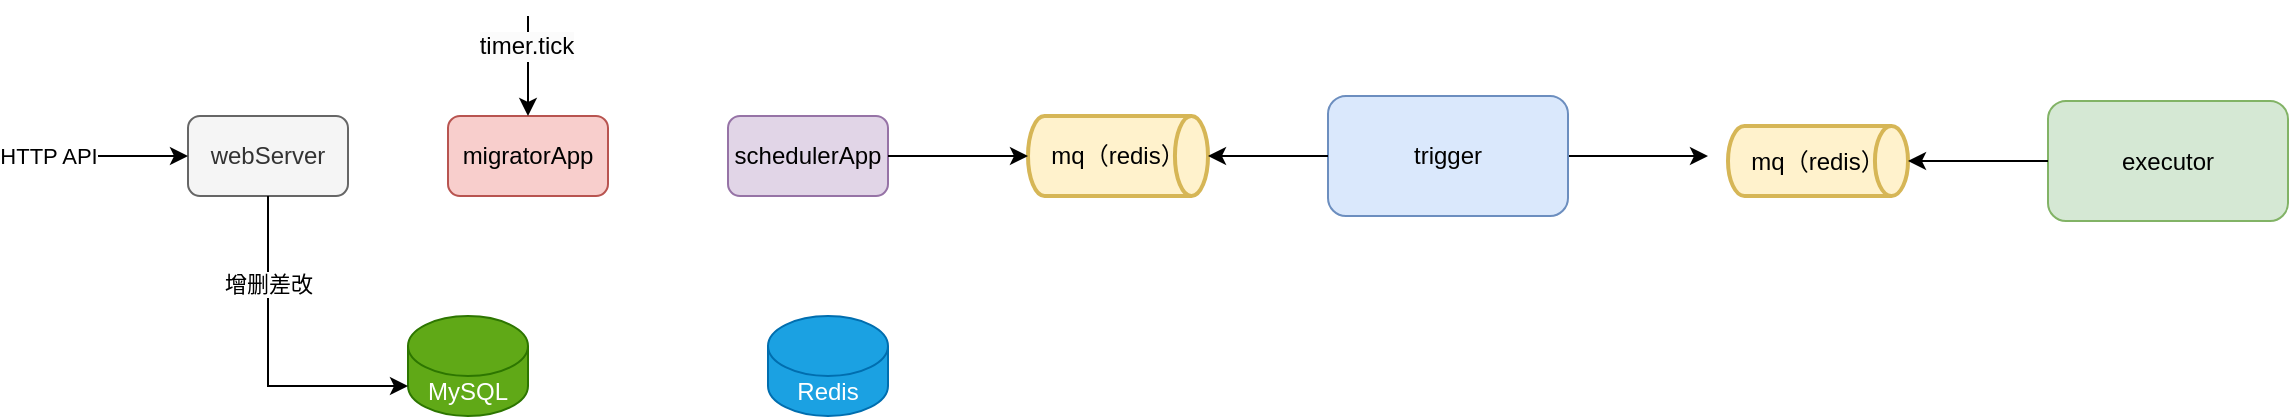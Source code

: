 <mxfile version="26.1.1">
  <diagram name="Page-1" id="efa7a0a1-bf9b-a30e-e6df-94a7791c09e9">
    <mxGraphModel dx="1434" dy="844" grid="1" gridSize="10" guides="1" tooltips="1" connect="1" arrows="1" fold="1" page="1" pageScale="1" pageWidth="2339" pageHeight="3300" background="none" math="0" shadow="0">
      <root>
        <mxCell id="0" />
        <mxCell id="1" parent="0" />
        <mxCell id="YoGOPwUpyZbq-qjVDjEg-136" style="edgeStyle=orthogonalEdgeStyle;rounded=0;orthogonalLoop=1;jettySize=auto;html=1;" edge="1" parent="1" source="YoGOPwUpyZbq-qjVDjEg-115">
          <mxGeometry relative="1" as="geometry">
            <mxPoint x="1050" y="320" as="targetPoint" />
          </mxGeometry>
        </mxCell>
        <mxCell id="YoGOPwUpyZbq-qjVDjEg-115" value="trigger" style="rounded=1;whiteSpace=wrap;html=1;fillColor=#dae8fc;strokeColor=#6c8ebf;" vertex="1" parent="1">
          <mxGeometry x="860" y="290" width="120" height="60" as="geometry" />
        </mxCell>
        <mxCell id="YoGOPwUpyZbq-qjVDjEg-116" value="executor" style="rounded=1;whiteSpace=wrap;html=1;fillColor=#d5e8d4;strokeColor=#82b366;" vertex="1" parent="1">
          <mxGeometry x="1220" y="292.5" width="120" height="60" as="geometry" />
        </mxCell>
        <mxCell id="YoGOPwUpyZbq-qjVDjEg-117" value="webServer" style="rounded=1;whiteSpace=wrap;html=1;fillColor=#f5f5f5;fontColor=#333333;strokeColor=#666666;" vertex="1" parent="1">
          <mxGeometry x="290" y="300" width="80" height="40" as="geometry" />
        </mxCell>
        <mxCell id="YoGOPwUpyZbq-qjVDjEg-118" value="migratorApp" style="rounded=1;whiteSpace=wrap;html=1;fillColor=#f8cecc;strokeColor=#b85450;" vertex="1" parent="1">
          <mxGeometry x="420" y="300" width="80" height="40" as="geometry" />
        </mxCell>
        <mxCell id="YoGOPwUpyZbq-qjVDjEg-119" value="schedulerApp" style="rounded=1;whiteSpace=wrap;html=1;fillColor=#e1d5e7;strokeColor=#9673a6;" vertex="1" parent="1">
          <mxGeometry x="560" y="300" width="80" height="40" as="geometry" />
        </mxCell>
        <mxCell id="YoGOPwUpyZbq-qjVDjEg-120" value="" style="endArrow=classic;html=1;rounded=0;" edge="1" parent="1" target="YoGOPwUpyZbq-qjVDjEg-118">
          <mxGeometry width="50" height="50" relative="1" as="geometry">
            <mxPoint x="460" y="250" as="sourcePoint" />
            <mxPoint x="620" y="420" as="targetPoint" />
          </mxGeometry>
        </mxCell>
        <mxCell id="YoGOPwUpyZbq-qjVDjEg-122" value="&lt;span style=&quot;font-size: 12px; background-color: rgb(251, 251, 251);&quot;&gt;timer.tick&lt;/span&gt;" style="edgeLabel;html=1;align=center;verticalAlign=middle;resizable=0;points=[];" vertex="1" connectable="0" parent="YoGOPwUpyZbq-qjVDjEg-120">
          <mxGeometry x="-0.418" y="-1" relative="1" as="geometry">
            <mxPoint as="offset" />
          </mxGeometry>
        </mxCell>
        <mxCell id="YoGOPwUpyZbq-qjVDjEg-123" value="MySQL" style="shape=cylinder3;whiteSpace=wrap;html=1;boundedLbl=1;backgroundOutline=1;size=15;fillColor=#60a917;fontColor=#ffffff;strokeColor=#2D7600;" vertex="1" parent="1">
          <mxGeometry x="400" y="400" width="60" height="50" as="geometry" />
        </mxCell>
        <mxCell id="YoGOPwUpyZbq-qjVDjEg-125" value="Redis" style="shape=cylinder3;whiteSpace=wrap;html=1;boundedLbl=1;backgroundOutline=1;size=15;fillColor=#1ba1e2;fontColor=#ffffff;strokeColor=#006EAF;" vertex="1" parent="1">
          <mxGeometry x="580" y="400" width="60" height="50" as="geometry" />
        </mxCell>
        <mxCell id="YoGOPwUpyZbq-qjVDjEg-126" value="" style="endArrow=classic;html=1;rounded=0;" edge="1" parent="1">
          <mxGeometry width="50" height="50" relative="1" as="geometry">
            <mxPoint x="220" y="320" as="sourcePoint" />
            <mxPoint x="290" y="320" as="targetPoint" />
          </mxGeometry>
        </mxCell>
        <mxCell id="YoGOPwUpyZbq-qjVDjEg-127" value="HTTP API" style="edgeLabel;html=1;align=center;verticalAlign=middle;resizable=0;points=[];" vertex="1" connectable="0" parent="YoGOPwUpyZbq-qjVDjEg-126">
          <mxGeometry x="-0.286" y="1" relative="1" as="geometry">
            <mxPoint x="-25" y="1" as="offset" />
          </mxGeometry>
        </mxCell>
        <mxCell id="YoGOPwUpyZbq-qjVDjEg-129" style="edgeStyle=orthogonalEdgeStyle;rounded=0;orthogonalLoop=1;jettySize=auto;html=1;entryX=0;entryY=1;entryDx=0;entryDy=-15;entryPerimeter=0;" edge="1" parent="1" source="YoGOPwUpyZbq-qjVDjEg-117" target="YoGOPwUpyZbq-qjVDjEg-123">
          <mxGeometry relative="1" as="geometry">
            <Array as="points">
              <mxPoint x="330" y="435" />
            </Array>
          </mxGeometry>
        </mxCell>
        <mxCell id="YoGOPwUpyZbq-qjVDjEg-130" value="增删差改" style="edgeLabel;html=1;align=center;verticalAlign=middle;resizable=0;points=[];" vertex="1" connectable="0" parent="YoGOPwUpyZbq-qjVDjEg-129">
          <mxGeometry x="-0.464" relative="1" as="geometry">
            <mxPoint as="offset" />
          </mxGeometry>
        </mxCell>
        <mxCell id="YoGOPwUpyZbq-qjVDjEg-133" value="mq（redis）" style="strokeWidth=2;html=1;shape=mxgraph.flowchart.direct_data;whiteSpace=wrap;fillColor=#fff2cc;strokeColor=#d6b656;" vertex="1" parent="1">
          <mxGeometry x="710" y="300" width="90" height="40" as="geometry" />
        </mxCell>
        <mxCell id="YoGOPwUpyZbq-qjVDjEg-134" value="mq（redis）" style="strokeWidth=2;html=1;shape=mxgraph.flowchart.direct_data;whiteSpace=wrap;fillColor=#fff2cc;strokeColor=#d6b656;" vertex="1" parent="1">
          <mxGeometry x="1060" y="305" width="90" height="35" as="geometry" />
        </mxCell>
        <mxCell id="YoGOPwUpyZbq-qjVDjEg-139" style="edgeStyle=orthogonalEdgeStyle;rounded=0;orthogonalLoop=1;jettySize=auto;html=1;entryX=1;entryY=0.5;entryDx=0;entryDy=0;entryPerimeter=0;" edge="1" parent="1" source="YoGOPwUpyZbq-qjVDjEg-116" target="YoGOPwUpyZbq-qjVDjEg-134">
          <mxGeometry relative="1" as="geometry" />
        </mxCell>
        <mxCell id="YoGOPwUpyZbq-qjVDjEg-142" style="edgeStyle=orthogonalEdgeStyle;rounded=0;orthogonalLoop=1;jettySize=auto;html=1;entryX=1;entryY=0.5;entryDx=0;entryDy=0;entryPerimeter=0;" edge="1" parent="1" source="YoGOPwUpyZbq-qjVDjEg-115" target="YoGOPwUpyZbq-qjVDjEg-133">
          <mxGeometry relative="1" as="geometry" />
        </mxCell>
        <mxCell id="YoGOPwUpyZbq-qjVDjEg-143" style="edgeStyle=orthogonalEdgeStyle;rounded=0;orthogonalLoop=1;jettySize=auto;html=1;entryX=0;entryY=0.5;entryDx=0;entryDy=0;entryPerimeter=0;" edge="1" parent="1" source="YoGOPwUpyZbq-qjVDjEg-119" target="YoGOPwUpyZbq-qjVDjEg-133">
          <mxGeometry relative="1" as="geometry" />
        </mxCell>
      </root>
    </mxGraphModel>
  </diagram>
</mxfile>
